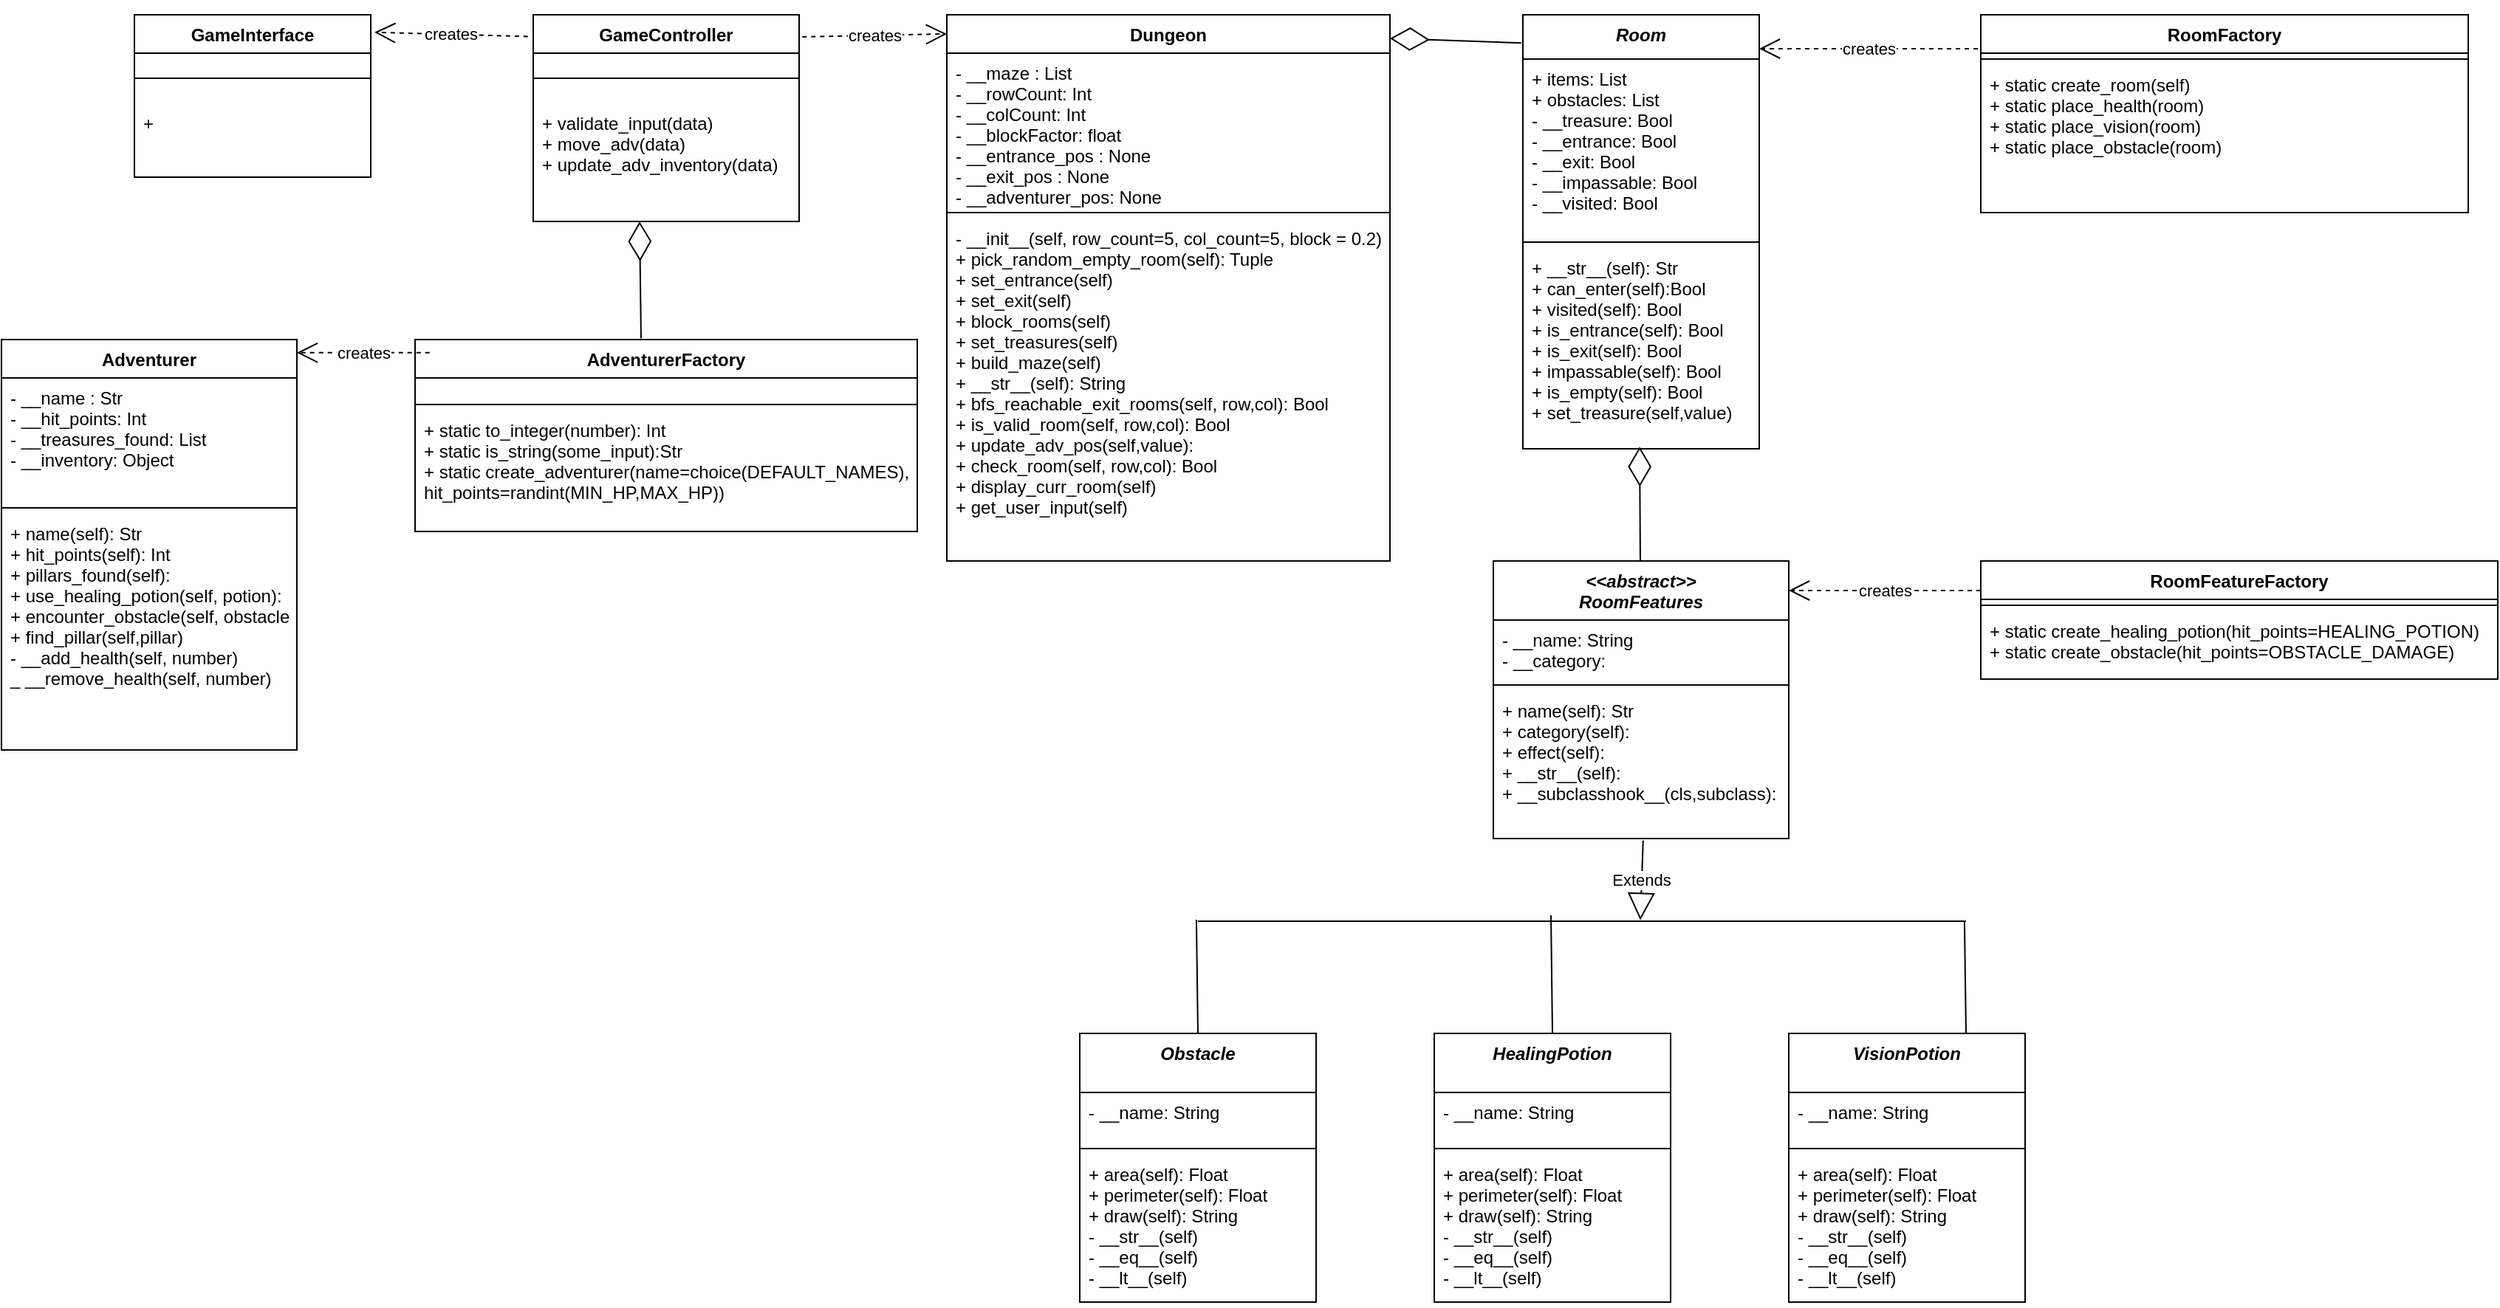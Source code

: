 <mxfile version="13.10.4" type="device"><diagram name="Page-1" id="e7e014a7-5840-1c2e-5031-d8a46d1fe8dd"><mxGraphModel dx="2102" dy="982" grid="1" gridSize="10" guides="1" tooltips="1" connect="1" arrows="1" fold="1" page="0" pageScale="1" pageWidth="1169" pageHeight="826" background="#ffffff" math="0" shadow="0"><root><mxCell id="0"/><mxCell id="1" parent="0"/><mxCell id="si0L4OF9QLQORTy8t0iK-41" value="Dungeon" style="swimlane;fontStyle=1;align=center;verticalAlign=top;childLayout=stackLayout;horizontal=1;startSize=26;horizontalStack=0;resizeParent=1;resizeParentMax=0;resizeLast=0;collapsible=1;marginBottom=0;" parent="1" vertex="1"><mxGeometry x="280" y="40" width="300" height="370" as="geometry"/></mxCell><mxCell id="si0L4OF9QLQORTy8t0iK-42" value="- __maze : List&#xa;- __rowCount: Int&#xa;- __colCount: Int&#xa;- __blockFactor: float&#xa;- __entrance_pos : None&#xa;- __exit_pos : None&#xa;- __adventurer_pos: None&#xa;" style="text;strokeColor=none;fillColor=none;align=left;verticalAlign=top;spacingLeft=4;spacingRight=4;overflow=hidden;rotatable=0;points=[[0,0.5],[1,0.5]];portConstraint=eastwest;" parent="si0L4OF9QLQORTy8t0iK-41" vertex="1"><mxGeometry y="26" width="300" height="104" as="geometry"/></mxCell><mxCell id="si0L4OF9QLQORTy8t0iK-43" value="" style="line;strokeWidth=1;fillColor=none;align=left;verticalAlign=middle;spacingTop=-1;spacingLeft=3;spacingRight=3;rotatable=0;labelPosition=right;points=[];portConstraint=eastwest;" parent="si0L4OF9QLQORTy8t0iK-41" vertex="1"><mxGeometry y="130" width="300" height="8" as="geometry"/></mxCell><mxCell id="si0L4OF9QLQORTy8t0iK-44" value="- __init__(self, row_count=5, col_count=5, block = 0.2)&#xa;+ pick_random_empty_room(self): Tuple&#xa;+ set_entrance(self)&#xa;+ set_exit(self)&#xa;+ block_rooms(self)&#xa;+ set_treasures(self)&#xa;+ build_maze(self)&#xa;+ __str__(self): String&#xa;+ bfs_reachable_exit_rooms(self, row,col): Bool&#xa;+ is_valid_room(self, row,col): Bool&#xa;+ update_adv_pos(self,value):&#xa;+ check_room(self, row,col): Bool&#xa;+ display_curr_room(self)&#xa;+ get_user_input(self)&#xa;&#xa;" style="text;strokeColor=none;fillColor=none;align=left;verticalAlign=top;spacingLeft=4;spacingRight=4;overflow=hidden;rotatable=0;points=[[0,0.5],[1,0.5]];portConstraint=eastwest;" parent="si0L4OF9QLQORTy8t0iK-41" vertex="1"><mxGeometry y="138" width="300" height="232" as="geometry"/></mxCell><mxCell id="si0L4OF9QLQORTy8t0iK-49" value="Room" style="swimlane;fontStyle=3;align=center;verticalAlign=top;childLayout=stackLayout;horizontal=1;startSize=30;horizontalStack=0;resizeParent=1;resizeParentMax=0;resizeLast=0;collapsible=1;marginBottom=0;" parent="1" vertex="1"><mxGeometry x="670" y="40" width="160" height="294" as="geometry"/></mxCell><mxCell id="si0L4OF9QLQORTy8t0iK-50" value="+ items: List&#xa;+ obstacles: List&#xa;- __treasure: Bool&#xa;- __entrance: Bool&#xa;- __exit: Bool&#xa;- __impassable: Bool&#xa;- __visited: Bool" style="text;strokeColor=none;fillColor=none;align=left;verticalAlign=top;spacingLeft=4;spacingRight=4;overflow=hidden;rotatable=0;points=[[0,0.5],[1,0.5]];portConstraint=eastwest;" parent="si0L4OF9QLQORTy8t0iK-49" vertex="1"><mxGeometry y="30" width="160" height="120" as="geometry"/></mxCell><mxCell id="si0L4OF9QLQORTy8t0iK-51" value="" style="line;strokeWidth=1;fillColor=none;align=left;verticalAlign=middle;spacingTop=-1;spacingLeft=3;spacingRight=3;rotatable=0;labelPosition=right;points=[];portConstraint=eastwest;" parent="si0L4OF9QLQORTy8t0iK-49" vertex="1"><mxGeometry y="150" width="160" height="8" as="geometry"/></mxCell><mxCell id="si0L4OF9QLQORTy8t0iK-52" value="+ __str__(self): Str&#xa;+ can_enter(self):Bool&#xa;+ visited(self): Bool&#xa;+ is_entrance(self): Bool&#xa;+ is_exit(self): Bool&#xa;+ impassable(self): Bool&#xa;+ is_empty(self): Bool&#xa;+ set_treasure(self,value)" style="text;strokeColor=none;fillColor=none;align=left;verticalAlign=top;spacingLeft=4;spacingRight=4;overflow=hidden;rotatable=0;points=[[0,0.5],[1,0.5]];portConstraint=eastwest;" parent="si0L4OF9QLQORTy8t0iK-49" vertex="1"><mxGeometry y="158" width="160" height="136" as="geometry"/></mxCell><mxCell id="si0L4OF9QLQORTy8t0iK-86" value="RoomFactory" style="swimlane;fontStyle=1;align=center;verticalAlign=top;childLayout=stackLayout;horizontal=1;startSize=26;horizontalStack=0;resizeParent=1;resizeParentMax=0;resizeLast=0;collapsible=1;marginBottom=0;" parent="1" vertex="1"><mxGeometry x="980" y="40" width="330" height="134" as="geometry"/></mxCell><mxCell id="si0L4OF9QLQORTy8t0iK-88" value="" style="line;strokeWidth=1;fillColor=none;align=left;verticalAlign=middle;spacingTop=-1;spacingLeft=3;spacingRight=3;rotatable=0;labelPosition=right;points=[];portConstraint=eastwest;" parent="si0L4OF9QLQORTy8t0iK-86" vertex="1"><mxGeometry y="26" width="330" height="8" as="geometry"/></mxCell><mxCell id="si0L4OF9QLQORTy8t0iK-89" value="+ static create_room(self)&#xa;+ static place_health(room)&#xa;+ static place_vision(room)&#xa;+ static place_obstacle(room)" style="text;strokeColor=none;fillColor=none;align=left;verticalAlign=top;spacingLeft=4;spacingRight=4;overflow=hidden;rotatable=0;points=[[0,0.5],[1,0.5]];portConstraint=eastwest;" parent="si0L4OF9QLQORTy8t0iK-86" vertex="1"><mxGeometry y="34" width="330" height="100" as="geometry"/></mxCell><mxCell id="si0L4OF9QLQORTy8t0iK-105" value="" style="endArrow=diamondThin;endFill=0;endSize=24;html=1;exitX=-0.007;exitY=0.065;exitDx=0;exitDy=0;exitPerimeter=0;" parent="1" source="si0L4OF9QLQORTy8t0iK-49" edge="1"><mxGeometry width="160" relative="1" as="geometry"><mxPoint x="540" y="250" as="sourcePoint"/><mxPoint x="580" y="56" as="targetPoint"/></mxGeometry></mxCell><mxCell id="J_j41o2_RGVcLB4lYnjt-58" value="GameController" style="swimlane;fontStyle=1;align=center;verticalAlign=top;childLayout=stackLayout;horizontal=1;startSize=26;horizontalStack=0;resizeParent=1;resizeParentMax=0;resizeLast=0;collapsible=1;marginBottom=0;" parent="1" vertex="1"><mxGeometry y="40" width="180" height="140" as="geometry"/></mxCell><mxCell id="J_j41o2_RGVcLB4lYnjt-60" value="" style="line;strokeWidth=1;fillColor=none;align=left;verticalAlign=middle;spacingTop=-1;spacingLeft=3;spacingRight=3;rotatable=0;labelPosition=right;points=[];portConstraint=eastwest;" parent="J_j41o2_RGVcLB4lYnjt-58" vertex="1"><mxGeometry y="26" width="180" height="34" as="geometry"/></mxCell><mxCell id="J_j41o2_RGVcLB4lYnjt-61" value="+ validate_input(data)&#xa;+ move_adv(data)&#xa;+ update_adv_inventory(data)&#xa;" style="text;strokeColor=none;fillColor=none;align=left;verticalAlign=top;spacingLeft=4;spacingRight=4;overflow=hidden;rotatable=0;points=[[0,0.5],[1,0.5]];portConstraint=eastwest;" parent="J_j41o2_RGVcLB4lYnjt-58" vertex="1"><mxGeometry y="60" width="180" height="80" as="geometry"/></mxCell><mxCell id="s299cXjwFvU6mJhLCo1F-9" value="creates" style="endArrow=open;endSize=12;dashed=1;html=1;exitX=-0.006;exitY=0.172;exitDx=0;exitDy=0;exitPerimeter=0;" parent="1" source="si0L4OF9QLQORTy8t0iK-86" edge="1"><mxGeometry width="160" relative="1" as="geometry"><mxPoint x="730" y="106.5" as="sourcePoint"/><mxPoint x="830" y="63" as="targetPoint"/></mxGeometry></mxCell><mxCell id="s299cXjwFvU6mJhLCo1F-8" value="creates" style="endArrow=open;endSize=12;dashed=1;html=1;exitX=1.012;exitY=0.107;exitDx=0;exitDy=0;entryX=0;entryY=0.035;entryDx=0;entryDy=0;exitPerimeter=0;entryPerimeter=0;" parent="1" source="J_j41o2_RGVcLB4lYnjt-58" target="si0L4OF9QLQORTy8t0iK-41" edge="1"><mxGeometry width="160" relative="1" as="geometry"><mxPoint x="180" y="78.99" as="sourcePoint"/><mxPoint x="240" y="230" as="targetPoint"/></mxGeometry></mxCell><mxCell id="VDTHn1guFKgsK7yAlVC1-1" value="&lt;&lt;abstract&gt;&gt;&#xa;RoomFeatures" style="swimlane;fontStyle=3;align=center;verticalAlign=top;childLayout=stackLayout;horizontal=1;startSize=40;horizontalStack=0;resizeParent=1;resizeParentMax=0;resizeLast=0;collapsible=1;marginBottom=0;" vertex="1" parent="1"><mxGeometry x="650" y="410" width="200" height="188" as="geometry"/></mxCell><mxCell id="VDTHn1guFKgsK7yAlVC1-2" value="- __name: String&#xa;- __category:" style="text;strokeColor=none;fillColor=none;align=left;verticalAlign=top;spacingLeft=4;spacingRight=4;overflow=hidden;rotatable=0;points=[[0,0.5],[1,0.5]];portConstraint=eastwest;" vertex="1" parent="VDTHn1guFKgsK7yAlVC1-1"><mxGeometry y="40" width="200" height="40" as="geometry"/></mxCell><mxCell id="VDTHn1guFKgsK7yAlVC1-3" value="" style="line;strokeWidth=1;fillColor=none;align=left;verticalAlign=middle;spacingTop=-1;spacingLeft=3;spacingRight=3;rotatable=0;labelPosition=right;points=[];portConstraint=eastwest;" vertex="1" parent="VDTHn1guFKgsK7yAlVC1-1"><mxGeometry y="80" width="200" height="8" as="geometry"/></mxCell><mxCell id="VDTHn1guFKgsK7yAlVC1-4" value="+ name(self): Str&#xa;+ category(self): &#xa;+ effect(self):&#xa;+ __str__(self):&#xa;+ __subclasshook__(cls,subclass):&#xa;" style="text;strokeColor=none;fillColor=none;align=left;verticalAlign=top;spacingLeft=4;spacingRight=4;overflow=hidden;rotatable=0;points=[[0,0.5],[1,0.5]];portConstraint=eastwest;" vertex="1" parent="VDTHn1guFKgsK7yAlVC1-1"><mxGeometry y="88" width="200" height="100" as="geometry"/></mxCell><mxCell id="VDTHn1guFKgsK7yAlVC1-5" value="" style="endArrow=diamondThin;endFill=0;endSize=24;html=1;entryX=0.494;entryY=0.99;entryDx=0;entryDy=0;entryPerimeter=0;" edge="1" parent="1" source="VDTHn1guFKgsK7yAlVC1-1" target="si0L4OF9QLQORTy8t0iK-52"><mxGeometry width="160" relative="1" as="geometry"><mxPoint x="710" y="262.2" as="sourcePoint"/><mxPoint x="630" y="260" as="targetPoint"/></mxGeometry></mxCell><mxCell id="VDTHn1guFKgsK7yAlVC1-6" value="Obstacle" style="swimlane;fontStyle=3;align=center;verticalAlign=top;childLayout=stackLayout;horizontal=1;startSize=40;horizontalStack=0;resizeParent=1;resizeParentMax=0;resizeLast=0;collapsible=1;marginBottom=0;" vertex="1" parent="1"><mxGeometry x="370" y="730" width="160" height="182" as="geometry"/></mxCell><mxCell id="VDTHn1guFKgsK7yAlVC1-7" value="- __name: String" style="text;strokeColor=none;fillColor=none;align=left;verticalAlign=top;spacingLeft=4;spacingRight=4;overflow=hidden;rotatable=0;points=[[0,0.5],[1,0.5]];portConstraint=eastwest;" vertex="1" parent="VDTHn1guFKgsK7yAlVC1-6"><mxGeometry y="40" width="160" height="34" as="geometry"/></mxCell><mxCell id="VDTHn1guFKgsK7yAlVC1-8" value="" style="line;strokeWidth=1;fillColor=none;align=left;verticalAlign=middle;spacingTop=-1;spacingLeft=3;spacingRight=3;rotatable=0;labelPosition=right;points=[];portConstraint=eastwest;" vertex="1" parent="VDTHn1guFKgsK7yAlVC1-6"><mxGeometry y="74" width="160" height="8" as="geometry"/></mxCell><mxCell id="VDTHn1guFKgsK7yAlVC1-9" value="+ area(self): Float&#xa;+ perimeter(self): Float&#xa;+ draw(self): String&#xa;- __str__(self)&#xa;- __eq__(self)&#xa;- __lt__(self)" style="text;strokeColor=none;fillColor=none;align=left;verticalAlign=top;spacingLeft=4;spacingRight=4;overflow=hidden;rotatable=0;points=[[0,0.5],[1,0.5]];portConstraint=eastwest;" vertex="1" parent="VDTHn1guFKgsK7yAlVC1-6"><mxGeometry y="82" width="160" height="100" as="geometry"/></mxCell><mxCell id="VDTHn1guFKgsK7yAlVC1-10" value="HealingPotion" style="swimlane;fontStyle=3;align=center;verticalAlign=top;childLayout=stackLayout;horizontal=1;startSize=40;horizontalStack=0;resizeParent=1;resizeParentMax=0;resizeLast=0;collapsible=1;marginBottom=0;" vertex="1" parent="1"><mxGeometry x="610" y="730" width="160" height="182" as="geometry"/></mxCell><mxCell id="VDTHn1guFKgsK7yAlVC1-11" value="- __name: String" style="text;strokeColor=none;fillColor=none;align=left;verticalAlign=top;spacingLeft=4;spacingRight=4;overflow=hidden;rotatable=0;points=[[0,0.5],[1,0.5]];portConstraint=eastwest;" vertex="1" parent="VDTHn1guFKgsK7yAlVC1-10"><mxGeometry y="40" width="160" height="34" as="geometry"/></mxCell><mxCell id="VDTHn1guFKgsK7yAlVC1-12" value="" style="line;strokeWidth=1;fillColor=none;align=left;verticalAlign=middle;spacingTop=-1;spacingLeft=3;spacingRight=3;rotatable=0;labelPosition=right;points=[];portConstraint=eastwest;" vertex="1" parent="VDTHn1guFKgsK7yAlVC1-10"><mxGeometry y="74" width="160" height="8" as="geometry"/></mxCell><mxCell id="VDTHn1guFKgsK7yAlVC1-13" value="+ area(self): Float&#xa;+ perimeter(self): Float&#xa;+ draw(self): String&#xa;- __str__(self)&#xa;- __eq__(self)&#xa;- __lt__(self)" style="text;strokeColor=none;fillColor=none;align=left;verticalAlign=top;spacingLeft=4;spacingRight=4;overflow=hidden;rotatable=0;points=[[0,0.5],[1,0.5]];portConstraint=eastwest;" vertex="1" parent="VDTHn1guFKgsK7yAlVC1-10"><mxGeometry y="82" width="160" height="100" as="geometry"/></mxCell><mxCell id="VDTHn1guFKgsK7yAlVC1-14" value="VisionPotion" style="swimlane;fontStyle=3;align=center;verticalAlign=top;childLayout=stackLayout;horizontal=1;startSize=40;horizontalStack=0;resizeParent=1;resizeParentMax=0;resizeLast=0;collapsible=1;marginBottom=0;" vertex="1" parent="1"><mxGeometry x="850" y="730" width="160" height="182" as="geometry"/></mxCell><mxCell id="VDTHn1guFKgsK7yAlVC1-15" value="- __name: String" style="text;strokeColor=none;fillColor=none;align=left;verticalAlign=top;spacingLeft=4;spacingRight=4;overflow=hidden;rotatable=0;points=[[0,0.5],[1,0.5]];portConstraint=eastwest;" vertex="1" parent="VDTHn1guFKgsK7yAlVC1-14"><mxGeometry y="40" width="160" height="34" as="geometry"/></mxCell><mxCell id="VDTHn1guFKgsK7yAlVC1-16" value="" style="line;strokeWidth=1;fillColor=none;align=left;verticalAlign=middle;spacingTop=-1;spacingLeft=3;spacingRight=3;rotatable=0;labelPosition=right;points=[];portConstraint=eastwest;" vertex="1" parent="VDTHn1guFKgsK7yAlVC1-14"><mxGeometry y="74" width="160" height="8" as="geometry"/></mxCell><mxCell id="VDTHn1guFKgsK7yAlVC1-17" value="+ area(self): Float&#xa;+ perimeter(self): Float&#xa;+ draw(self): String&#xa;- __str__(self)&#xa;- __eq__(self)&#xa;- __lt__(self)" style="text;strokeColor=none;fillColor=none;align=left;verticalAlign=top;spacingLeft=4;spacingRight=4;overflow=hidden;rotatable=0;points=[[0,0.5],[1,0.5]];portConstraint=eastwest;" vertex="1" parent="VDTHn1guFKgsK7yAlVC1-14"><mxGeometry y="82" width="160" height="100" as="geometry"/></mxCell><mxCell id="VDTHn1guFKgsK7yAlVC1-19" value="Extends" style="endArrow=block;endSize=16;endFill=0;html=1;exitX=0.507;exitY=1.013;exitDx=0;exitDy=0;exitPerimeter=0;entryX=0.576;entryY=0.411;entryDx=0;entryDy=0;entryPerimeter=0;" edge="1" parent="1" source="VDTHn1guFKgsK7yAlVC1-4" target="VDTHn1guFKgsK7yAlVC1-20"><mxGeometry width="160" relative="1" as="geometry"><mxPoint x="730" y="580" as="sourcePoint"/><mxPoint x="694" y="640" as="targetPoint"/><Array as="points"/></mxGeometry></mxCell><mxCell id="VDTHn1guFKgsK7yAlVC1-20" value="" style="line;strokeWidth=1;fillColor=none;align=left;verticalAlign=middle;spacingTop=-1;spacingLeft=3;spacingRight=3;rotatable=0;labelPosition=right;points=[];portConstraint=eastwest;" vertex="1" parent="1"><mxGeometry x="450" y="650" width="520" height="8" as="geometry"/></mxCell><mxCell id="VDTHn1guFKgsK7yAlVC1-21" value="" style="endArrow=none;html=1;entryX=-0.002;entryY=0.375;entryDx=0;entryDy=0;entryPerimeter=0;exitX=0.5;exitY=0;exitDx=0;exitDy=0;" edge="1" parent="1" source="VDTHn1guFKgsK7yAlVC1-6" target="VDTHn1guFKgsK7yAlVC1-20"><mxGeometry width="50" height="50" relative="1" as="geometry"><mxPoint x="399" y="590" as="sourcePoint"/><mxPoint x="530" y="294" as="targetPoint"/><Array as="points"/></mxGeometry></mxCell><mxCell id="VDTHn1guFKgsK7yAlVC1-22" value="" style="endArrow=none;html=1;entryX=0.998;entryY=0.5;entryDx=0;entryDy=0;entryPerimeter=0;exitX=0.75;exitY=0;exitDx=0;exitDy=0;" edge="1" parent="1" source="VDTHn1guFKgsK7yAlVC1-14" target="VDTHn1guFKgsK7yAlVC1-20"><mxGeometry width="50" height="50" relative="1" as="geometry"><mxPoint x="410" y="610" as="sourcePoint"/><mxPoint x="408.96" y="533" as="targetPoint"/><Array as="points"/></mxGeometry></mxCell><mxCell id="VDTHn1guFKgsK7yAlVC1-23" value="" style="endArrow=none;html=1;exitX=0.5;exitY=0;exitDx=0;exitDy=0;" edge="1" parent="1" source="VDTHn1guFKgsK7yAlVC1-10"><mxGeometry width="50" height="50" relative="1" as="geometry"><mxPoint x="420" y="620" as="sourcePoint"/><mxPoint x="689" y="650" as="targetPoint"/><Array as="points"/></mxGeometry></mxCell><mxCell id="VDTHn1guFKgsK7yAlVC1-24" value="AdventurerFactory" style="swimlane;fontStyle=1;align=center;verticalAlign=top;childLayout=stackLayout;horizontal=1;startSize=26;horizontalStack=0;resizeParent=1;resizeParentMax=0;resizeLast=0;collapsible=1;marginBottom=0;" vertex="1" parent="1"><mxGeometry x="-80" y="260" width="340" height="130" as="geometry"/></mxCell><mxCell id="VDTHn1guFKgsK7yAlVC1-25" value="&#xa;&#xa;" style="text;strokeColor=none;fillColor=none;align=left;verticalAlign=top;spacingLeft=4;spacingRight=4;overflow=hidden;rotatable=0;points=[[0,0.5],[1,0.5]];portConstraint=eastwest;" vertex="1" parent="VDTHn1guFKgsK7yAlVC1-24"><mxGeometry y="26" width="340" height="14" as="geometry"/></mxCell><mxCell id="VDTHn1guFKgsK7yAlVC1-26" value="" style="line;strokeWidth=1;fillColor=none;align=left;verticalAlign=middle;spacingTop=-1;spacingLeft=3;spacingRight=3;rotatable=0;labelPosition=right;points=[];portConstraint=eastwest;" vertex="1" parent="VDTHn1guFKgsK7yAlVC1-24"><mxGeometry y="40" width="340" height="8" as="geometry"/></mxCell><mxCell id="VDTHn1guFKgsK7yAlVC1-27" value="+ static to_integer(number): Int&#xa;+ static is_string(some_input):Str&#xa;+ static create_adventurer(name=choice(DEFAULT_NAMES),&#xa;hit_points=randint(MIN_HP,MAX_HP))&#xa;" style="text;strokeColor=none;fillColor=none;align=left;verticalAlign=top;spacingLeft=4;spacingRight=4;overflow=hidden;rotatable=0;points=[[0,0.5],[1,0.5]];portConstraint=eastwest;" vertex="1" parent="VDTHn1guFKgsK7yAlVC1-24"><mxGeometry y="48" width="340" height="82" as="geometry"/></mxCell><mxCell id="VDTHn1guFKgsK7yAlVC1-28" value="creates" style="endArrow=open;endSize=12;dashed=1;html=1;entryX=1;entryY=0.032;entryDx=0;entryDy=0;entryPerimeter=0;exitX=0.029;exitY=0.068;exitDx=0;exitDy=0;exitPerimeter=0;" edge="1" parent="1" source="VDTHn1guFKgsK7yAlVC1-24" target="VDTHn1guFKgsK7yAlVC1-41"><mxGeometry width="160" relative="1" as="geometry"><mxPoint x="-83" y="300" as="sourcePoint"/><mxPoint x="290" y="89.0" as="targetPoint"/></mxGeometry></mxCell><mxCell id="VDTHn1guFKgsK7yAlVC1-30" value="GameInterface" style="swimlane;fontStyle=1;align=center;verticalAlign=top;childLayout=stackLayout;horizontal=1;startSize=26;horizontalStack=0;resizeParent=1;resizeParentMax=0;resizeLast=0;collapsible=1;marginBottom=0;" vertex="1" parent="1"><mxGeometry x="-270" y="40" width="160" height="110" as="geometry"/></mxCell><mxCell id="VDTHn1guFKgsK7yAlVC1-32" value="" style="line;strokeWidth=1;fillColor=none;align=left;verticalAlign=middle;spacingTop=-1;spacingLeft=3;spacingRight=3;rotatable=0;labelPosition=right;points=[];portConstraint=eastwest;" vertex="1" parent="VDTHn1guFKgsK7yAlVC1-30"><mxGeometry y="26" width="160" height="34" as="geometry"/></mxCell><mxCell id="VDTHn1guFKgsK7yAlVC1-33" value="+ " style="text;strokeColor=none;fillColor=none;align=left;verticalAlign=top;spacingLeft=4;spacingRight=4;overflow=hidden;rotatable=0;points=[[0,0.5],[1,0.5]];portConstraint=eastwest;" vertex="1" parent="VDTHn1guFKgsK7yAlVC1-30"><mxGeometry y="60" width="160" height="50" as="geometry"/></mxCell><mxCell id="VDTHn1guFKgsK7yAlVC1-40" value="creates" style="endArrow=open;endSize=12;dashed=1;html=1;entryX=1.016;entryY=0.108;entryDx=0;entryDy=0;entryPerimeter=0;exitX=-0.02;exitY=0.105;exitDx=0;exitDy=0;exitPerimeter=0;" edge="1" parent="1" source="J_j41o2_RGVcLB4lYnjt-58" target="VDTHn1guFKgsK7yAlVC1-30"><mxGeometry width="160" relative="1" as="geometry"><mxPoint x="92" y="30" as="sourcePoint"/><mxPoint x="98" y="-40" as="targetPoint"/><Array as="points"/></mxGeometry></mxCell><mxCell id="VDTHn1guFKgsK7yAlVC1-41" value="Adventurer" style="swimlane;fontStyle=1;align=center;verticalAlign=top;childLayout=stackLayout;horizontal=1;startSize=26;horizontalStack=0;resizeParent=1;resizeParentMax=0;resizeLast=0;collapsible=1;marginBottom=0;" vertex="1" parent="1"><mxGeometry x="-360" y="260" width="200" height="278" as="geometry"/></mxCell><mxCell id="VDTHn1guFKgsK7yAlVC1-42" value="- __name : Str&#xa;- __hit_points: Int&#xa;- __treasures_found: List&#xa;- __inventory: Object&#xa;&#xa;" style="text;strokeColor=none;fillColor=none;align=left;verticalAlign=top;spacingLeft=4;spacingRight=4;overflow=hidden;rotatable=0;points=[[0,0.5],[1,0.5]];portConstraint=eastwest;" vertex="1" parent="VDTHn1guFKgsK7yAlVC1-41"><mxGeometry y="26" width="200" height="84" as="geometry"/></mxCell><mxCell id="VDTHn1guFKgsK7yAlVC1-43" value="" style="line;strokeWidth=1;fillColor=none;align=left;verticalAlign=middle;spacingTop=-1;spacingLeft=3;spacingRight=3;rotatable=0;labelPosition=right;points=[];portConstraint=eastwest;" vertex="1" parent="VDTHn1guFKgsK7yAlVC1-41"><mxGeometry y="110" width="200" height="8" as="geometry"/></mxCell><mxCell id="VDTHn1guFKgsK7yAlVC1-44" value="+ name(self): Str&#xa;+ hit_points(self): Int&#xa;+ pillars_found(self): &#xa;+ use_healing_potion(self, potion):&#xa;+ encounter_obstacle(self, obstacle):&#xa;+ find_pillar(self,pillar)&#xa;- __add_health(self, number)&#xa;_ __remove_health(self, number)&#xa;&#xa;" style="text;strokeColor=none;fillColor=none;align=left;verticalAlign=top;spacingLeft=4;spacingRight=4;overflow=hidden;rotatable=0;points=[[0,0.5],[1,0.5]];portConstraint=eastwest;" vertex="1" parent="VDTHn1guFKgsK7yAlVC1-41"><mxGeometry y="118" width="200" height="160" as="geometry"/></mxCell><mxCell id="VDTHn1guFKgsK7yAlVC1-45" value="" style="endArrow=diamondThin;endFill=0;endSize=24;html=1;exitX=0.45;exitY=-0.007;exitDx=0;exitDy=0;exitPerimeter=0;" edge="1" parent="1" source="VDTHn1guFKgsK7yAlVC1-24"><mxGeometry width="160" relative="1" as="geometry"><mxPoint x="100" y="280" as="sourcePoint"/><mxPoint x="72" y="180" as="targetPoint"/></mxGeometry></mxCell><mxCell id="VDTHn1guFKgsK7yAlVC1-46" value="RoomFeatureFactory" style="swimlane;fontStyle=1;align=center;verticalAlign=top;childLayout=stackLayout;horizontal=1;startSize=26;horizontalStack=0;resizeParent=1;resizeParentMax=0;resizeLast=0;collapsible=1;marginBottom=0;" vertex="1" parent="1"><mxGeometry x="980" y="410" width="350" height="80" as="geometry"/></mxCell><mxCell id="VDTHn1guFKgsK7yAlVC1-47" value="" style="line;strokeWidth=1;fillColor=none;align=left;verticalAlign=middle;spacingTop=-1;spacingLeft=3;spacingRight=3;rotatable=0;labelPosition=right;points=[];portConstraint=eastwest;" vertex="1" parent="VDTHn1guFKgsK7yAlVC1-46"><mxGeometry y="26" width="350" height="8" as="geometry"/></mxCell><mxCell id="VDTHn1guFKgsK7yAlVC1-48" value="+ static create_healing_potion(hit_points=HEALING_POTION)&#xa;+ static create_obstacle(hit_points=OBSTACLE_DAMAGE)" style="text;strokeColor=none;fillColor=none;align=left;verticalAlign=top;spacingLeft=4;spacingRight=4;overflow=hidden;rotatable=0;points=[[0,0.5],[1,0.5]];portConstraint=eastwest;" vertex="1" parent="VDTHn1guFKgsK7yAlVC1-46"><mxGeometry y="34" width="350" height="46" as="geometry"/></mxCell><mxCell id="VDTHn1guFKgsK7yAlVC1-49" value="creates" style="endArrow=open;endSize=12;dashed=1;html=1;exitX=-0.006;exitY=0.172;exitDx=0;exitDy=0;exitPerimeter=0;" edge="1" parent="1"><mxGeometry width="160" relative="1" as="geometry"><mxPoint x="980" y="430.048" as="sourcePoint"/><mxPoint x="850" y="430" as="targetPoint"/></mxGeometry></mxCell></root></mxGraphModel></diagram></mxfile>